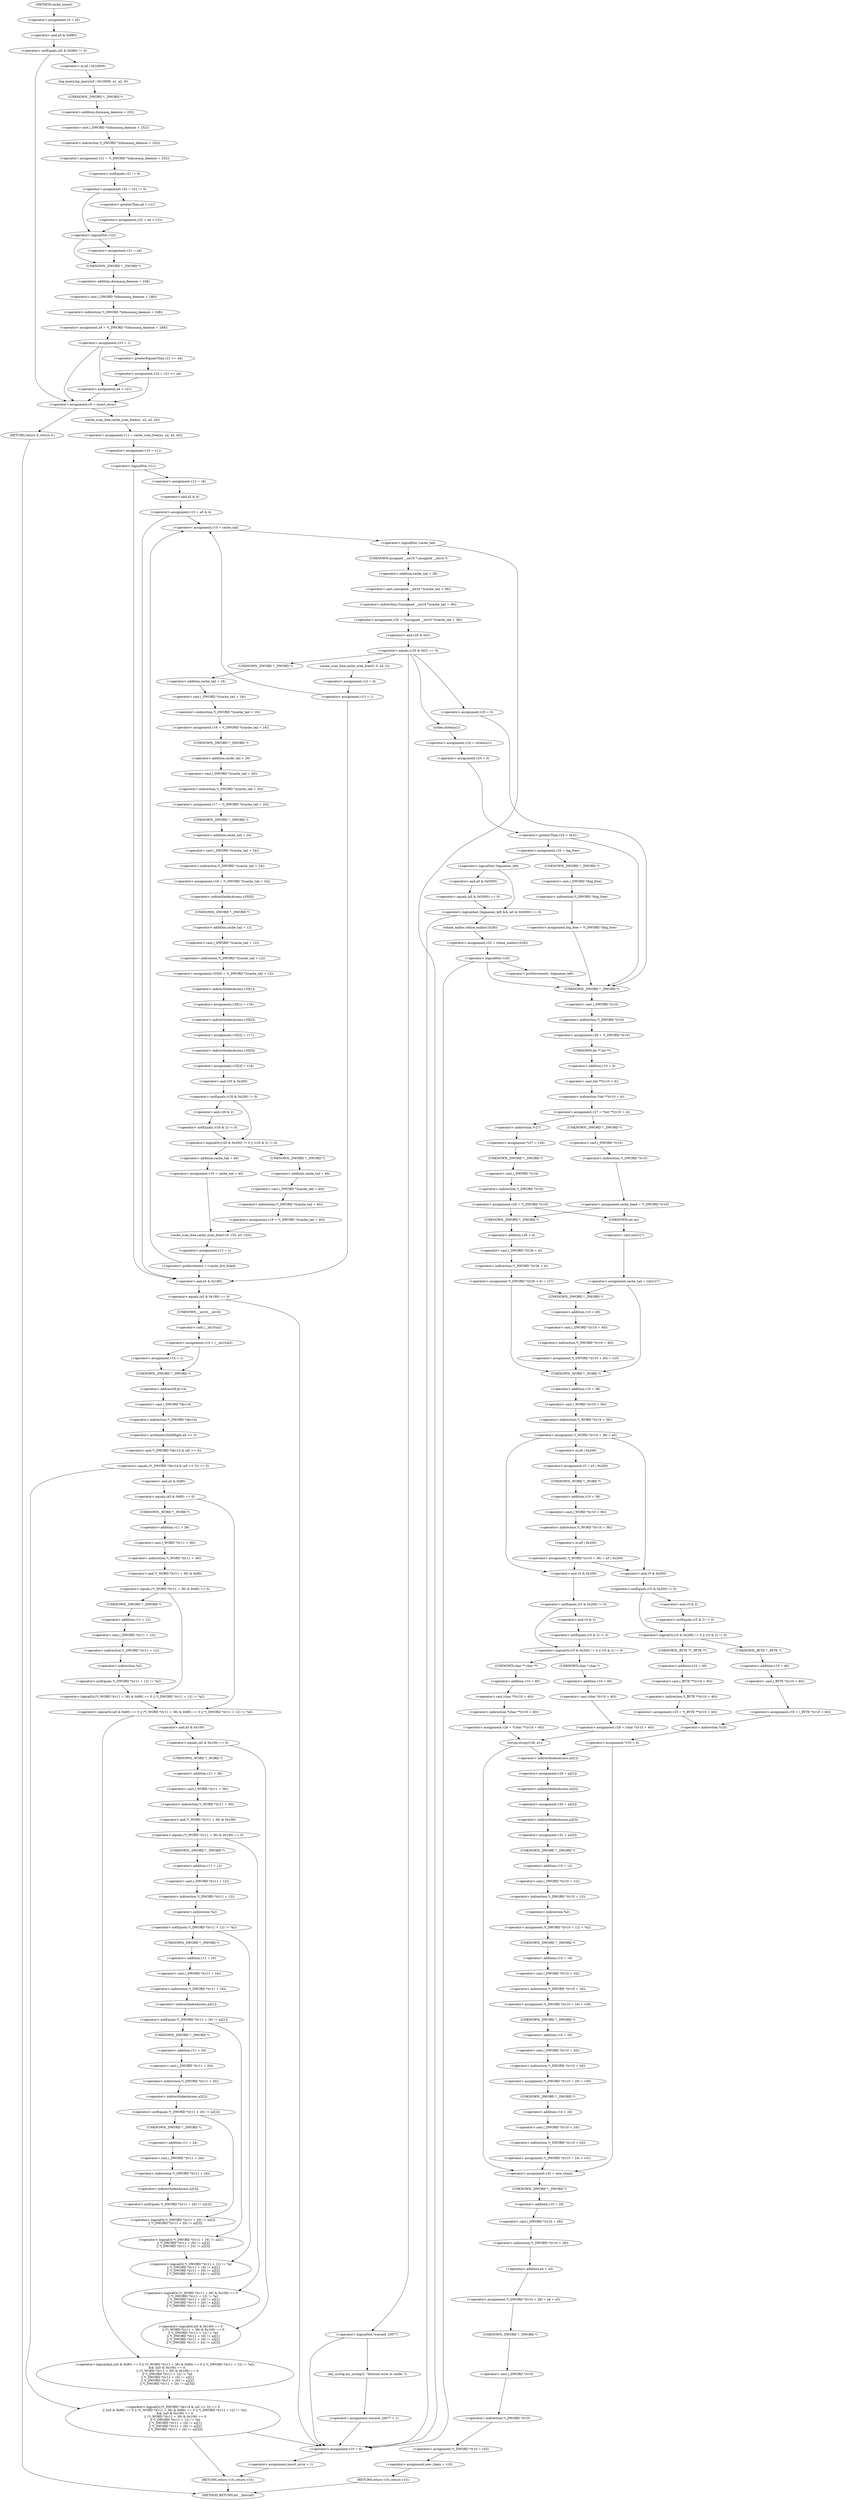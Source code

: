 digraph cache_insert {  
"1000160" [label = "(<operator>.assignment,v5 = a5)" ]
"1000164" [label = "(<operator>.notEquals,(a5 & 0x980) != 0)" ]
"1000165" [label = "(<operator>.and,a5 & 0x980)" ]
"1000170" [label = "(log_query,log_query(a5 | 0x10000, a1, a2, 0))" ]
"1000171" [label = "(<operator>.or,a5 | 0x10000)" ]
"1000177" [label = "(<operator>.assignment,v21 = *(_DWORD *)(dnsmasq_daemon + 252))" ]
"1000179" [label = "(<operator>.indirection,*(_DWORD *)(dnsmasq_daemon + 252))" ]
"1000180" [label = "(<operator>.cast,(_DWORD *)(dnsmasq_daemon + 252))" ]
"1000181" [label = "(UNKNOWN,_DWORD *,_DWORD *)" ]
"1000182" [label = "(<operator>.addition,dnsmasq_daemon + 252)" ]
"1000185" [label = "(<operator>.assignment,v22 = v21 != 0)" ]
"1000187" [label = "(<operator>.notEquals,v21 != 0)" ]
"1000192" [label = "(<operator>.assignment,v22 = a4 > v21)" ]
"1000194" [label = "(<operator>.greaterThan,a4 > v21)" ]
"1000198" [label = "(<operator>.logicalNot,!v22)" ]
"1000200" [label = "(<operator>.assignment,v21 = a4)" ]
"1000203" [label = "(<operator>.assignment,a4 = *(_DWORD *)(dnsmasq_daemon + 248))" ]
"1000205" [label = "(<operator>.indirection,*(_DWORD *)(dnsmasq_daemon + 248))" ]
"1000206" [label = "(<operator>.cast,(_DWORD *)(dnsmasq_daemon + 248))" ]
"1000207" [label = "(UNKNOWN,_DWORD *,_DWORD *)" ]
"1000208" [label = "(<operator>.addition,dnsmasq_daemon + 248)" ]
"1000211" [label = "(<operator>.assignment,v23 = 1)" ]
"1000216" [label = "(<operator>.assignment,v23 = v21 >= a4)" ]
"1000218" [label = "(<operator>.greaterEqualsThan,v21 >= a4)" ]
"1000223" [label = "(<operator>.assignment,a4 = v21)" ]
"1000226" [label = "(<operator>.assignment,v9 = insert_error)" ]
"1000231" [label = "(RETURN,return 0;,return 0;)" ]
"1000233" [label = "(<operator>.assignment,v11 = cache_scan_free(a1, a2, a3, a5))" ]
"1000235" [label = "(cache_scan_free,cache_scan_free(a1, a2, a3, a5))" ]
"1000240" [label = "(<operator>.assignment,v10 = v11)" ]
"1000244" [label = "(<operator>.logicalNot,!v11)" ]
"1000247" [label = "(<operator>.assignment,v12 = v9)" ]
"1000250" [label = "(<operator>.assignment,v13 = a5 & 4)" ]
"1000252" [label = "(<operator>.and,a5 & 4)" ]
"1000258" [label = "(<operator>.assignment,v10 = cache_tail)" ]
"1000262" [label = "(<operator>.logicalNot,!cache_tail)" ]
"1000265" [label = "(<operator>.assignment,v20 = *(unsigned __int16 *)(cache_tail + 36))" ]
"1000267" [label = "(<operator>.indirection,*(unsigned __int16 *)(cache_tail + 36))" ]
"1000268" [label = "(<operator>.cast,(unsigned __int16 *)(cache_tail + 36))" ]
"1000269" [label = "(UNKNOWN,unsigned __int16 *,unsigned __int16 *)" ]
"1000270" [label = "(<operator>.addition,cache_tail + 36)" ]
"1000274" [label = "(<operator>.equals,(v20 & 0xC) == 0)" ]
"1000275" [label = "(<operator>.and,v20 & 0xC)" ]
"1000283" [label = "(<operator>.assignment,v24 = strlen(a1))" ]
"1000285" [label = "(strlen,strlen(a1))" ]
"1000287" [label = "(<operator>.assignment,v25 = 0)" ]
"1000291" [label = "(<operator>.greaterThan,v24 > 0x31)" ]
"1000295" [label = "(<operator>.assignment,v25 = big_free)" ]
"1000301" [label = "(<operator>.assignment,big_free = *(_DWORD *)big_free)" ]
"1000303" [label = "(<operator>.indirection,*(_DWORD *)big_free)" ]
"1000304" [label = "(<operator>.cast,(_DWORD *)big_free)" ]
"1000305" [label = "(UNKNOWN,_DWORD *,_DWORD *)" ]
"1000310" [label = "(<operator>.logicalAnd,!bignames_left && (a5 & 0x5000) == 0)" ]
"1000311" [label = "(<operator>.logicalNot,!bignames_left)" ]
"1000313" [label = "(<operator>.equals,(a5 & 0x5000) == 0)" ]
"1000314" [label = "(<operator>.and,a5 & 0x5000)" ]
"1000319" [label = "(<operator>.assignment,v25 = whine_malloc(1028))" ]
"1000321" [label = "(whine_malloc,whine_malloc(1028))" ]
"1000324" [label = "(<operator>.logicalNot,!v25)" ]
"1000329" [label = "(<operator>.preDecrement,--bignames_left)" ]
"1000333" [label = "(<operator>.assignment,v25 = 0)" ]
"1000336" [label = "(<operator>.assignment,v26 = *(_DWORD *)v10)" ]
"1000338" [label = "(<operator>.indirection,*(_DWORD *)v10)" ]
"1000339" [label = "(<operator>.cast,(_DWORD *)v10)" ]
"1000340" [label = "(UNKNOWN,_DWORD *,_DWORD *)" ]
"1000342" [label = "(<operator>.assignment,v27 = *(int **)(v10 + 4))" ]
"1000344" [label = "(<operator>.indirection,*(int **)(v10 + 4))" ]
"1000345" [label = "(<operator>.cast,(int **)(v10 + 4))" ]
"1000346" [label = "(UNKNOWN,int **,int **)" ]
"1000347" [label = "(<operator>.addition,v10 + 4)" ]
"1000353" [label = "(<operator>.assignment,*v27 = v26)" ]
"1000354" [label = "(<operator>.indirection,*v27)" ]
"1000357" [label = "(<operator>.assignment,v26 = *(_DWORD *)v10)" ]
"1000359" [label = "(<operator>.indirection,*(_DWORD *)v10)" ]
"1000360" [label = "(<operator>.cast,(_DWORD *)v10)" ]
"1000361" [label = "(UNKNOWN,_DWORD *,_DWORD *)" ]
"1000365" [label = "(<operator>.assignment,cache_head = *(_DWORD *)v10)" ]
"1000367" [label = "(<operator>.indirection,*(_DWORD *)v10)" ]
"1000368" [label = "(<operator>.cast,(_DWORD *)v10)" ]
"1000369" [label = "(UNKNOWN,_DWORD *,_DWORD *)" ]
"1000373" [label = "(<operator>.assignment,*(_DWORD *)(v26 + 4) = v27)" ]
"1000374" [label = "(<operator>.indirection,*(_DWORD *)(v26 + 4))" ]
"1000375" [label = "(<operator>.cast,(_DWORD *)(v26 + 4))" ]
"1000376" [label = "(UNKNOWN,_DWORD *,_DWORD *)" ]
"1000377" [label = "(<operator>.addition,v26 + 4)" ]
"1000382" [label = "(<operator>.assignment,cache_tail = (int)v27)" ]
"1000384" [label = "(<operator>.cast,(int)v27)" ]
"1000385" [label = "(UNKNOWN,int,int)" ]
"1000389" [label = "(<operator>.assignment,*(_DWORD *)(v10 + 40) = v25)" ]
"1000390" [label = "(<operator>.indirection,*(_DWORD *)(v10 + 40))" ]
"1000391" [label = "(<operator>.cast,(_DWORD *)(v10 + 40))" ]
"1000392" [label = "(UNKNOWN,_DWORD *,_DWORD *)" ]
"1000393" [label = "(<operator>.addition,v10 + 40)" ]
"1000397" [label = "(<operator>.assignment,*(_WORD *)(v10 + 36) = a5)" ]
"1000398" [label = "(<operator>.indirection,*(_WORD *)(v10 + 36))" ]
"1000399" [label = "(<operator>.cast,(_WORD *)(v10 + 36))" ]
"1000400" [label = "(UNKNOWN,_WORD *,_WORD *)" ]
"1000401" [label = "(<operator>.addition,v10 + 36)" ]
"1000408" [label = "(<operator>.assignment,v5 = a5 | 0x200)" ]
"1000410" [label = "(<operator>.or,a5 | 0x200)" ]
"1000413" [label = "(<operator>.assignment,*(_WORD *)(v10 + 36) = a5 | 0x200)" ]
"1000414" [label = "(<operator>.indirection,*(_WORD *)(v10 + 36))" ]
"1000415" [label = "(<operator>.cast,(_WORD *)(v10 + 36))" ]
"1000416" [label = "(UNKNOWN,_WORD *,_WORD *)" ]
"1000417" [label = "(<operator>.addition,v10 + 36)" ]
"1000420" [label = "(<operator>.or,a5 | 0x200)" ]
"1000427" [label = "(<operator>.logicalOr,(v5 & 0x200) != 0 || (v5 & 2) != 0)" ]
"1000428" [label = "(<operator>.notEquals,(v5 & 0x200) != 0)" ]
"1000429" [label = "(<operator>.and,v5 & 0x200)" ]
"1000433" [label = "(<operator>.notEquals,(v5 & 2) != 0)" ]
"1000434" [label = "(<operator>.and,v5 & 2)" ]
"1000438" [label = "(<operator>.assignment,v28 = *(char **)(v10 + 40))" ]
"1000440" [label = "(<operator>.indirection,*(char **)(v10 + 40))" ]
"1000441" [label = "(<operator>.cast,(char **)(v10 + 40))" ]
"1000442" [label = "(UNKNOWN,char **,char **)" ]
"1000443" [label = "(<operator>.addition,v10 + 40)" ]
"1000447" [label = "(<operator>.assignment,v28 = (char *)(v10 + 40))" ]
"1000449" [label = "(<operator>.cast,(char *)(v10 + 40))" ]
"1000450" [label = "(UNKNOWN,char *,char *)" ]
"1000451" [label = "(<operator>.addition,v10 + 40)" ]
"1000454" [label = "(strcpy,strcpy(v28, a1))" ]
"1000460" [label = "(<operator>.logicalOr,(v5 & 0x200) != 0 || (v5 & 2) != 0)" ]
"1000461" [label = "(<operator>.notEquals,(v5 & 0x200) != 0)" ]
"1000462" [label = "(<operator>.and,v5 & 0x200)" ]
"1000466" [label = "(<operator>.notEquals,(v5 & 2) != 0)" ]
"1000467" [label = "(<operator>.and,v5 & 2)" ]
"1000471" [label = "(<operator>.assignment,v33 = *(_BYTE **)(v10 + 40))" ]
"1000473" [label = "(<operator>.indirection,*(_BYTE **)(v10 + 40))" ]
"1000474" [label = "(<operator>.cast,(_BYTE **)(v10 + 40))" ]
"1000475" [label = "(UNKNOWN,_BYTE **,_BYTE **)" ]
"1000476" [label = "(<operator>.addition,v10 + 40)" ]
"1000480" [label = "(<operator>.assignment,v33 = (_BYTE *)(v10 + 40))" ]
"1000482" [label = "(<operator>.cast,(_BYTE *)(v10 + 40))" ]
"1000483" [label = "(UNKNOWN,_BYTE *,_BYTE *)" ]
"1000484" [label = "(<operator>.addition,v10 + 40)" ]
"1000487" [label = "(<operator>.assignment,*v33 = 0)" ]
"1000488" [label = "(<operator>.indirection,*v33)" ]
"1000494" [label = "(<operator>.assignment,v29 = a2[1])" ]
"1000496" [label = "(<operator>.indirectIndexAccess,a2[1])" ]
"1000499" [label = "(<operator>.assignment,v30 = a2[2])" ]
"1000501" [label = "(<operator>.indirectIndexAccess,a2[2])" ]
"1000504" [label = "(<operator>.assignment,v31 = a2[3])" ]
"1000506" [label = "(<operator>.indirectIndexAccess,a2[3])" ]
"1000509" [label = "(<operator>.assignment,*(_DWORD *)(v10 + 12) = *a2)" ]
"1000510" [label = "(<operator>.indirection,*(_DWORD *)(v10 + 12))" ]
"1000511" [label = "(<operator>.cast,(_DWORD *)(v10 + 12))" ]
"1000512" [label = "(UNKNOWN,_DWORD *,_DWORD *)" ]
"1000513" [label = "(<operator>.addition,v10 + 12)" ]
"1000516" [label = "(<operator>.indirection,*a2)" ]
"1000518" [label = "(<operator>.assignment,*(_DWORD *)(v10 + 16) = v29)" ]
"1000519" [label = "(<operator>.indirection,*(_DWORD *)(v10 + 16))" ]
"1000520" [label = "(<operator>.cast,(_DWORD *)(v10 + 16))" ]
"1000521" [label = "(UNKNOWN,_DWORD *,_DWORD *)" ]
"1000522" [label = "(<operator>.addition,v10 + 16)" ]
"1000526" [label = "(<operator>.assignment,*(_DWORD *)(v10 + 20) = v30)" ]
"1000527" [label = "(<operator>.indirection,*(_DWORD *)(v10 + 20))" ]
"1000528" [label = "(<operator>.cast,(_DWORD *)(v10 + 20))" ]
"1000529" [label = "(UNKNOWN,_DWORD *,_DWORD *)" ]
"1000530" [label = "(<operator>.addition,v10 + 20)" ]
"1000534" [label = "(<operator>.assignment,*(_DWORD *)(v10 + 24) = v31)" ]
"1000535" [label = "(<operator>.indirection,*(_DWORD *)(v10 + 24))" ]
"1000536" [label = "(<operator>.cast,(_DWORD *)(v10 + 24))" ]
"1000537" [label = "(UNKNOWN,_DWORD *,_DWORD *)" ]
"1000538" [label = "(<operator>.addition,v10 + 24)" ]
"1000542" [label = "(<operator>.assignment,v32 = new_chain)" ]
"1000545" [label = "(<operator>.assignment,*(_DWORD *)(v10 + 28) = a4 + a3)" ]
"1000546" [label = "(<operator>.indirection,*(_DWORD *)(v10 + 28))" ]
"1000547" [label = "(<operator>.cast,(_DWORD *)(v10 + 28))" ]
"1000548" [label = "(UNKNOWN,_DWORD *,_DWORD *)" ]
"1000549" [label = "(<operator>.addition,v10 + 28)" ]
"1000552" [label = "(<operator>.addition,a4 + a3)" ]
"1000555" [label = "(<operator>.assignment,*(_DWORD *)v10 = v32)" ]
"1000556" [label = "(<operator>.indirection,*(_DWORD *)v10)" ]
"1000557" [label = "(<operator>.cast,(_DWORD *)v10)" ]
"1000558" [label = "(UNKNOWN,_DWORD *,_DWORD *)" ]
"1000561" [label = "(<operator>.assignment,new_chain = v10)" ]
"1000564" [label = "(RETURN,return v10;,return v10;)" ]
"1000570" [label = "(<operator>.logicalNot,!warned_10977)" ]
"1000573" [label = "(my_syslog,my_syslog(3, \"Internal error in cache.\"))" ]
"1000576" [label = "(<operator>.assignment,warned_10977 = 1)" ]
"1000583" [label = "(<operator>.assignment,v16 = *(_DWORD *)(cache_tail + 16))" ]
"1000585" [label = "(<operator>.indirection,*(_DWORD *)(cache_tail + 16))" ]
"1000586" [label = "(<operator>.cast,(_DWORD *)(cache_tail + 16))" ]
"1000587" [label = "(UNKNOWN,_DWORD *,_DWORD *)" ]
"1000588" [label = "(<operator>.addition,cache_tail + 16)" ]
"1000591" [label = "(<operator>.assignment,v17 = *(_DWORD *)(cache_tail + 20))" ]
"1000593" [label = "(<operator>.indirection,*(_DWORD *)(cache_tail + 20))" ]
"1000594" [label = "(<operator>.cast,(_DWORD *)(cache_tail + 20))" ]
"1000595" [label = "(UNKNOWN,_DWORD *,_DWORD *)" ]
"1000596" [label = "(<operator>.addition,cache_tail + 20)" ]
"1000599" [label = "(<operator>.assignment,v18 = *(_DWORD *)(cache_tail + 24))" ]
"1000601" [label = "(<operator>.indirection,*(_DWORD *)(cache_tail + 24))" ]
"1000602" [label = "(<operator>.cast,(_DWORD *)(cache_tail + 24))" ]
"1000603" [label = "(UNKNOWN,_DWORD *,_DWORD *)" ]
"1000604" [label = "(<operator>.addition,cache_tail + 24)" ]
"1000607" [label = "(<operator>.assignment,v35[0] = *(_DWORD *)(cache_tail + 12))" ]
"1000608" [label = "(<operator>.indirectIndexAccess,v35[0])" ]
"1000611" [label = "(<operator>.indirection,*(_DWORD *)(cache_tail + 12))" ]
"1000612" [label = "(<operator>.cast,(_DWORD *)(cache_tail + 12))" ]
"1000613" [label = "(UNKNOWN,_DWORD *,_DWORD *)" ]
"1000614" [label = "(<operator>.addition,cache_tail + 12)" ]
"1000617" [label = "(<operator>.assignment,v35[1] = v16)" ]
"1000618" [label = "(<operator>.indirectIndexAccess,v35[1])" ]
"1000622" [label = "(<operator>.assignment,v35[2] = v17)" ]
"1000623" [label = "(<operator>.indirectIndexAccess,v35[2])" ]
"1000627" [label = "(<operator>.assignment,v35[3] = v18)" ]
"1000628" [label = "(<operator>.indirectIndexAccess,v35[3])" ]
"1000633" [label = "(<operator>.logicalOr,(v20 & 0x200) != 0 || (v20 & 2) != 0)" ]
"1000634" [label = "(<operator>.notEquals,(v20 & 0x200) != 0)" ]
"1000635" [label = "(<operator>.and,v20 & 0x200)" ]
"1000639" [label = "(<operator>.notEquals,(v20 & 2) != 0)" ]
"1000640" [label = "(<operator>.and,v20 & 2)" ]
"1000644" [label = "(<operator>.assignment,v19 = *(_DWORD *)(cache_tail + 40))" ]
"1000646" [label = "(<operator>.indirection,*(_DWORD *)(cache_tail + 40))" ]
"1000647" [label = "(<operator>.cast,(_DWORD *)(cache_tail + 40))" ]
"1000648" [label = "(UNKNOWN,_DWORD *,_DWORD *)" ]
"1000649" [label = "(<operator>.addition,cache_tail + 40)" ]
"1000653" [label = "(<operator>.assignment,v19 = cache_tail + 40)" ]
"1000655" [label = "(<operator>.addition,cache_tail + 40)" ]
"1000658" [label = "(cache_scan_free,cache_scan_free(v19, v35, a3, v20))" ]
"1000663" [label = "(<operator>.assignment,v12 = 1)" ]
"1000666" [label = "(<operator>.preIncrement,++cache_live_freed)" ]
"1000670" [label = "(cache_scan_free,cache_scan_free(0, 0, a3, 0))" ]
"1000675" [label = "(<operator>.assignment,v12 = 0)" ]
"1000678" [label = "(<operator>.assignment,v13 = 1)" ]
"1000682" [label = "(<operator>.equals,(a5 & 0x180) == 0)" ]
"1000683" [label = "(<operator>.and,a5 & 0x180)" ]
"1000688" [label = "(<operator>.assignment,v14 = (__int16)a2)" ]
"1000690" [label = "(<operator>.cast,(__int16)a2)" ]
"1000691" [label = "(UNKNOWN,__int16,__int16)" ]
"1000695" [label = "(<operator>.assignment,v14 = 1)" ]
"1000699" [label = "(<operator>.logicalOr,(*(_DWORD *)&v14 & (a5 >> 3)) == 0\n    || ((a5 & 0x80) == 0 || (*(_WORD *)(v11 + 36) & 0x80) == 0 || *(_DWORD *)(v11 + 12) != *a2)\n    && ((a5 & 0x100) == 0\n     || (*(_WORD *)(v11 + 36) & 0x100) == 0\n     || *(_DWORD *)(v11 + 12) != *a2\n     || *(_DWORD *)(v11 + 16) != a2[1]\n     || *(_DWORD *)(v11 + 20) != a2[2]\n     || *(_DWORD *)(v11 + 24) != a2[3]))" ]
"1000700" [label = "(<operator>.equals,(*(_DWORD *)&v14 & (a5 >> 3)) == 0)" ]
"1000701" [label = "(<operator>.and,*(_DWORD *)&v14 & (a5 >> 3))" ]
"1000702" [label = "(<operator>.indirection,*(_DWORD *)&v14)" ]
"1000703" [label = "(<operator>.cast,(_DWORD *)&v14)" ]
"1000704" [label = "(UNKNOWN,_DWORD *,_DWORD *)" ]
"1000705" [label = "(<operator>.addressOf,&v14)" ]
"1000707" [label = "(<operator>.arithmeticShiftRight,a5 >> 3)" ]
"1000711" [label = "(<operator>.logicalAnd,((a5 & 0x80) == 0 || (*(_WORD *)(v11 + 36) & 0x80) == 0 || *(_DWORD *)(v11 + 12) != *a2)\n    && ((a5 & 0x100) == 0\n     || (*(_WORD *)(v11 + 36) & 0x100) == 0\n     || *(_DWORD *)(v11 + 12) != *a2\n     || *(_DWORD *)(v11 + 16) != a2[1]\n     || *(_DWORD *)(v11 + 20) != a2[2]\n     || *(_DWORD *)(v11 + 24) != a2[3]))" ]
"1000712" [label = "(<operator>.logicalOr,(a5 & 0x80) == 0 || (*(_WORD *)(v11 + 36) & 0x80) == 0 || *(_DWORD *)(v11 + 12) != *a2)" ]
"1000713" [label = "(<operator>.equals,(a5 & 0x80) == 0)" ]
"1000714" [label = "(<operator>.and,a5 & 0x80)" ]
"1000718" [label = "(<operator>.logicalOr,(*(_WORD *)(v11 + 36) & 0x80) == 0 || *(_DWORD *)(v11 + 12) != *a2)" ]
"1000719" [label = "(<operator>.equals,(*(_WORD *)(v11 + 36) & 0x80) == 0)" ]
"1000720" [label = "(<operator>.and,*(_WORD *)(v11 + 36) & 0x80)" ]
"1000721" [label = "(<operator>.indirection,*(_WORD *)(v11 + 36))" ]
"1000722" [label = "(<operator>.cast,(_WORD *)(v11 + 36))" ]
"1000723" [label = "(UNKNOWN,_WORD *,_WORD *)" ]
"1000724" [label = "(<operator>.addition,v11 + 36)" ]
"1000729" [label = "(<operator>.notEquals,*(_DWORD *)(v11 + 12) != *a2)" ]
"1000730" [label = "(<operator>.indirection,*(_DWORD *)(v11 + 12))" ]
"1000731" [label = "(<operator>.cast,(_DWORD *)(v11 + 12))" ]
"1000732" [label = "(UNKNOWN,_DWORD *,_DWORD *)" ]
"1000733" [label = "(<operator>.addition,v11 + 12)" ]
"1000736" [label = "(<operator>.indirection,*a2)" ]
"1000738" [label = "(<operator>.logicalOr,(a5 & 0x100) == 0\n     || (*(_WORD *)(v11 + 36) & 0x100) == 0\n     || *(_DWORD *)(v11 + 12) != *a2\n     || *(_DWORD *)(v11 + 16) != a2[1]\n     || *(_DWORD *)(v11 + 20) != a2[2]\n     || *(_DWORD *)(v11 + 24) != a2[3])" ]
"1000739" [label = "(<operator>.equals,(a5 & 0x100) == 0)" ]
"1000740" [label = "(<operator>.and,a5 & 0x100)" ]
"1000744" [label = "(<operator>.logicalOr,(*(_WORD *)(v11 + 36) & 0x100) == 0\n     || *(_DWORD *)(v11 + 12) != *a2\n     || *(_DWORD *)(v11 + 16) != a2[1]\n     || *(_DWORD *)(v11 + 20) != a2[2]\n     || *(_DWORD *)(v11 + 24) != a2[3])" ]
"1000745" [label = "(<operator>.equals,(*(_WORD *)(v11 + 36) & 0x100) == 0)" ]
"1000746" [label = "(<operator>.and,*(_WORD *)(v11 + 36) & 0x100)" ]
"1000747" [label = "(<operator>.indirection,*(_WORD *)(v11 + 36))" ]
"1000748" [label = "(<operator>.cast,(_WORD *)(v11 + 36))" ]
"1000749" [label = "(UNKNOWN,_WORD *,_WORD *)" ]
"1000750" [label = "(<operator>.addition,v11 + 36)" ]
"1000755" [label = "(<operator>.logicalOr,*(_DWORD *)(v11 + 12) != *a2\n     || *(_DWORD *)(v11 + 16) != a2[1]\n     || *(_DWORD *)(v11 + 20) != a2[2]\n     || *(_DWORD *)(v11 + 24) != a2[3])" ]
"1000756" [label = "(<operator>.notEquals,*(_DWORD *)(v11 + 12) != *a2)" ]
"1000757" [label = "(<operator>.indirection,*(_DWORD *)(v11 + 12))" ]
"1000758" [label = "(<operator>.cast,(_DWORD *)(v11 + 12))" ]
"1000759" [label = "(UNKNOWN,_DWORD *,_DWORD *)" ]
"1000760" [label = "(<operator>.addition,v11 + 12)" ]
"1000763" [label = "(<operator>.indirection,*a2)" ]
"1000765" [label = "(<operator>.logicalOr,*(_DWORD *)(v11 + 16) != a2[1]\n     || *(_DWORD *)(v11 + 20) != a2[2]\n     || *(_DWORD *)(v11 + 24) != a2[3])" ]
"1000766" [label = "(<operator>.notEquals,*(_DWORD *)(v11 + 16) != a2[1])" ]
"1000767" [label = "(<operator>.indirection,*(_DWORD *)(v11 + 16))" ]
"1000768" [label = "(<operator>.cast,(_DWORD *)(v11 + 16))" ]
"1000769" [label = "(UNKNOWN,_DWORD *,_DWORD *)" ]
"1000770" [label = "(<operator>.addition,v11 + 16)" ]
"1000773" [label = "(<operator>.indirectIndexAccess,a2[1])" ]
"1000776" [label = "(<operator>.logicalOr,*(_DWORD *)(v11 + 20) != a2[2]\n     || *(_DWORD *)(v11 + 24) != a2[3])" ]
"1000777" [label = "(<operator>.notEquals,*(_DWORD *)(v11 + 20) != a2[2])" ]
"1000778" [label = "(<operator>.indirection,*(_DWORD *)(v11 + 20))" ]
"1000779" [label = "(<operator>.cast,(_DWORD *)(v11 + 20))" ]
"1000780" [label = "(UNKNOWN,_DWORD *,_DWORD *)" ]
"1000781" [label = "(<operator>.addition,v11 + 20)" ]
"1000784" [label = "(<operator>.indirectIndexAccess,a2[2])" ]
"1000787" [label = "(<operator>.notEquals,*(_DWORD *)(v11 + 24) != a2[3])" ]
"1000788" [label = "(<operator>.indirection,*(_DWORD *)(v11 + 24))" ]
"1000789" [label = "(<operator>.cast,(_DWORD *)(v11 + 24))" ]
"1000790" [label = "(UNKNOWN,_DWORD *,_DWORD *)" ]
"1000791" [label = "(<operator>.addition,v11 + 24)" ]
"1000794" [label = "(<operator>.indirectIndexAccess,a2[3])" ]
"1000799" [label = "(<operator>.assignment,v10 = 0)" ]
"1000802" [label = "(<operator>.assignment,insert_error = 1)" ]
"1000805" [label = "(RETURN,return v10;,return v10;)" ]
"1000127" [label = "(METHOD,cache_insert)" ]
"1000807" [label = "(METHOD_RETURN,int __fastcall)" ]
  "1000160" -> "1000165" 
  "1000164" -> "1000171" 
  "1000164" -> "1000226" 
  "1000165" -> "1000164" 
  "1000170" -> "1000181" 
  "1000171" -> "1000170" 
  "1000177" -> "1000187" 
  "1000179" -> "1000177" 
  "1000180" -> "1000179" 
  "1000181" -> "1000182" 
  "1000182" -> "1000180" 
  "1000185" -> "1000194" 
  "1000185" -> "1000198" 
  "1000187" -> "1000185" 
  "1000192" -> "1000198" 
  "1000194" -> "1000192" 
  "1000198" -> "1000200" 
  "1000198" -> "1000207" 
  "1000200" -> "1000207" 
  "1000203" -> "1000211" 
  "1000205" -> "1000203" 
  "1000206" -> "1000205" 
  "1000207" -> "1000208" 
  "1000208" -> "1000206" 
  "1000211" -> "1000218" 
  "1000211" -> "1000223" 
  "1000211" -> "1000226" 
  "1000216" -> "1000223" 
  "1000216" -> "1000226" 
  "1000218" -> "1000216" 
  "1000223" -> "1000226" 
  "1000226" -> "1000231" 
  "1000226" -> "1000235" 
  "1000231" -> "1000807" 
  "1000233" -> "1000240" 
  "1000235" -> "1000233" 
  "1000240" -> "1000244" 
  "1000244" -> "1000247" 
  "1000244" -> "1000683" 
  "1000247" -> "1000252" 
  "1000250" -> "1000258" 
  "1000250" -> "1000683" 
  "1000252" -> "1000250" 
  "1000258" -> "1000262" 
  "1000262" -> "1000799" 
  "1000262" -> "1000269" 
  "1000265" -> "1000275" 
  "1000267" -> "1000265" 
  "1000268" -> "1000267" 
  "1000269" -> "1000270" 
  "1000270" -> "1000268" 
  "1000274" -> "1000285" 
  "1000274" -> "1000333" 
  "1000274" -> "1000570" 
  "1000274" -> "1000587" 
  "1000274" -> "1000670" 
  "1000275" -> "1000274" 
  "1000283" -> "1000287" 
  "1000285" -> "1000283" 
  "1000287" -> "1000291" 
  "1000291" -> "1000295" 
  "1000291" -> "1000340" 
  "1000295" -> "1000305" 
  "1000295" -> "1000311" 
  "1000301" -> "1000340" 
  "1000303" -> "1000301" 
  "1000304" -> "1000303" 
  "1000305" -> "1000304" 
  "1000310" -> "1000799" 
  "1000310" -> "1000321" 
  "1000311" -> "1000310" 
  "1000311" -> "1000314" 
  "1000313" -> "1000310" 
  "1000314" -> "1000313" 
  "1000319" -> "1000324" 
  "1000321" -> "1000319" 
  "1000324" -> "1000799" 
  "1000324" -> "1000329" 
  "1000324" -> "1000340" 
  "1000329" -> "1000340" 
  "1000333" -> "1000340" 
  "1000336" -> "1000346" 
  "1000338" -> "1000336" 
  "1000339" -> "1000338" 
  "1000340" -> "1000339" 
  "1000342" -> "1000354" 
  "1000342" -> "1000369" 
  "1000344" -> "1000342" 
  "1000345" -> "1000344" 
  "1000346" -> "1000347" 
  "1000347" -> "1000345" 
  "1000353" -> "1000361" 
  "1000354" -> "1000353" 
  "1000357" -> "1000376" 
  "1000357" -> "1000385" 
  "1000359" -> "1000357" 
  "1000360" -> "1000359" 
  "1000361" -> "1000360" 
  "1000365" -> "1000376" 
  "1000365" -> "1000385" 
  "1000367" -> "1000365" 
  "1000368" -> "1000367" 
  "1000369" -> "1000368" 
  "1000373" -> "1000392" 
  "1000373" -> "1000400" 
  "1000374" -> "1000373" 
  "1000375" -> "1000374" 
  "1000376" -> "1000377" 
  "1000377" -> "1000375" 
  "1000382" -> "1000392" 
  "1000382" -> "1000400" 
  "1000384" -> "1000382" 
  "1000385" -> "1000384" 
  "1000389" -> "1000400" 
  "1000390" -> "1000389" 
  "1000391" -> "1000390" 
  "1000392" -> "1000393" 
  "1000393" -> "1000391" 
  "1000397" -> "1000410" 
  "1000397" -> "1000429" 
  "1000397" -> "1000462" 
  "1000398" -> "1000397" 
  "1000399" -> "1000398" 
  "1000400" -> "1000401" 
  "1000401" -> "1000399" 
  "1000408" -> "1000416" 
  "1000410" -> "1000408" 
  "1000413" -> "1000429" 
  "1000413" -> "1000462" 
  "1000414" -> "1000420" 
  "1000415" -> "1000414" 
  "1000416" -> "1000417" 
  "1000417" -> "1000415" 
  "1000420" -> "1000413" 
  "1000427" -> "1000442" 
  "1000427" -> "1000450" 
  "1000428" -> "1000427" 
  "1000428" -> "1000434" 
  "1000429" -> "1000428" 
  "1000433" -> "1000427" 
  "1000434" -> "1000433" 
  "1000438" -> "1000454" 
  "1000440" -> "1000438" 
  "1000441" -> "1000440" 
  "1000442" -> "1000443" 
  "1000443" -> "1000441" 
  "1000447" -> "1000454" 
  "1000449" -> "1000447" 
  "1000450" -> "1000451" 
  "1000451" -> "1000449" 
  "1000454" -> "1000496" 
  "1000454" -> "1000542" 
  "1000460" -> "1000475" 
  "1000460" -> "1000483" 
  "1000461" -> "1000460" 
  "1000461" -> "1000467" 
  "1000462" -> "1000461" 
  "1000466" -> "1000460" 
  "1000467" -> "1000466" 
  "1000471" -> "1000488" 
  "1000473" -> "1000471" 
  "1000474" -> "1000473" 
  "1000475" -> "1000476" 
  "1000476" -> "1000474" 
  "1000480" -> "1000488" 
  "1000482" -> "1000480" 
  "1000483" -> "1000484" 
  "1000484" -> "1000482" 
  "1000487" -> "1000496" 
  "1000487" -> "1000542" 
  "1000488" -> "1000487" 
  "1000494" -> "1000501" 
  "1000496" -> "1000494" 
  "1000499" -> "1000506" 
  "1000501" -> "1000499" 
  "1000504" -> "1000512" 
  "1000506" -> "1000504" 
  "1000509" -> "1000521" 
  "1000510" -> "1000516" 
  "1000511" -> "1000510" 
  "1000512" -> "1000513" 
  "1000513" -> "1000511" 
  "1000516" -> "1000509" 
  "1000518" -> "1000529" 
  "1000519" -> "1000518" 
  "1000520" -> "1000519" 
  "1000521" -> "1000522" 
  "1000522" -> "1000520" 
  "1000526" -> "1000537" 
  "1000527" -> "1000526" 
  "1000528" -> "1000527" 
  "1000529" -> "1000530" 
  "1000530" -> "1000528" 
  "1000534" -> "1000542" 
  "1000535" -> "1000534" 
  "1000536" -> "1000535" 
  "1000537" -> "1000538" 
  "1000538" -> "1000536" 
  "1000542" -> "1000548" 
  "1000545" -> "1000558" 
  "1000546" -> "1000552" 
  "1000547" -> "1000546" 
  "1000548" -> "1000549" 
  "1000549" -> "1000547" 
  "1000552" -> "1000545" 
  "1000555" -> "1000561" 
  "1000556" -> "1000555" 
  "1000557" -> "1000556" 
  "1000558" -> "1000557" 
  "1000561" -> "1000564" 
  "1000564" -> "1000807" 
  "1000570" -> "1000573" 
  "1000570" -> "1000799" 
  "1000573" -> "1000576" 
  "1000576" -> "1000799" 
  "1000583" -> "1000595" 
  "1000585" -> "1000583" 
  "1000586" -> "1000585" 
  "1000587" -> "1000588" 
  "1000588" -> "1000586" 
  "1000591" -> "1000603" 
  "1000593" -> "1000591" 
  "1000594" -> "1000593" 
  "1000595" -> "1000596" 
  "1000596" -> "1000594" 
  "1000599" -> "1000608" 
  "1000601" -> "1000599" 
  "1000602" -> "1000601" 
  "1000603" -> "1000604" 
  "1000604" -> "1000602" 
  "1000607" -> "1000618" 
  "1000608" -> "1000613" 
  "1000611" -> "1000607" 
  "1000612" -> "1000611" 
  "1000613" -> "1000614" 
  "1000614" -> "1000612" 
  "1000617" -> "1000623" 
  "1000618" -> "1000617" 
  "1000622" -> "1000628" 
  "1000623" -> "1000622" 
  "1000627" -> "1000635" 
  "1000628" -> "1000627" 
  "1000633" -> "1000648" 
  "1000633" -> "1000655" 
  "1000634" -> "1000633" 
  "1000634" -> "1000640" 
  "1000635" -> "1000634" 
  "1000639" -> "1000633" 
  "1000640" -> "1000639" 
  "1000644" -> "1000658" 
  "1000646" -> "1000644" 
  "1000647" -> "1000646" 
  "1000648" -> "1000649" 
  "1000649" -> "1000647" 
  "1000653" -> "1000658" 
  "1000655" -> "1000653" 
  "1000658" -> "1000663" 
  "1000663" -> "1000666" 
  "1000666" -> "1000258" 
  "1000666" -> "1000683" 
  "1000670" -> "1000675" 
  "1000675" -> "1000678" 
  "1000678" -> "1000258" 
  "1000678" -> "1000683" 
  "1000682" -> "1000799" 
  "1000682" -> "1000691" 
  "1000683" -> "1000682" 
  "1000688" -> "1000704" 
  "1000688" -> "1000695" 
  "1000690" -> "1000688" 
  "1000691" -> "1000690" 
  "1000695" -> "1000704" 
  "1000699" -> "1000799" 
  "1000699" -> "1000805" 
  "1000700" -> "1000699" 
  "1000700" -> "1000714" 
  "1000701" -> "1000700" 
  "1000702" -> "1000707" 
  "1000703" -> "1000702" 
  "1000704" -> "1000705" 
  "1000705" -> "1000703" 
  "1000707" -> "1000701" 
  "1000711" -> "1000699" 
  "1000712" -> "1000711" 
  "1000712" -> "1000740" 
  "1000713" -> "1000723" 
  "1000713" -> "1000712" 
  "1000714" -> "1000713" 
  "1000718" -> "1000712" 
  "1000719" -> "1000732" 
  "1000719" -> "1000718" 
  "1000720" -> "1000719" 
  "1000721" -> "1000720" 
  "1000722" -> "1000721" 
  "1000723" -> "1000724" 
  "1000724" -> "1000722" 
  "1000729" -> "1000718" 
  "1000730" -> "1000736" 
  "1000731" -> "1000730" 
  "1000732" -> "1000733" 
  "1000733" -> "1000731" 
  "1000736" -> "1000729" 
  "1000738" -> "1000711" 
  "1000739" -> "1000749" 
  "1000739" -> "1000738" 
  "1000740" -> "1000739" 
  "1000744" -> "1000738" 
  "1000745" -> "1000759" 
  "1000745" -> "1000744" 
  "1000746" -> "1000745" 
  "1000747" -> "1000746" 
  "1000748" -> "1000747" 
  "1000749" -> "1000750" 
  "1000750" -> "1000748" 
  "1000755" -> "1000744" 
  "1000756" -> "1000769" 
  "1000756" -> "1000755" 
  "1000757" -> "1000763" 
  "1000758" -> "1000757" 
  "1000759" -> "1000760" 
  "1000760" -> "1000758" 
  "1000763" -> "1000756" 
  "1000765" -> "1000755" 
  "1000766" -> "1000780" 
  "1000766" -> "1000765" 
  "1000767" -> "1000773" 
  "1000768" -> "1000767" 
  "1000769" -> "1000770" 
  "1000770" -> "1000768" 
  "1000773" -> "1000766" 
  "1000776" -> "1000765" 
  "1000777" -> "1000790" 
  "1000777" -> "1000776" 
  "1000778" -> "1000784" 
  "1000779" -> "1000778" 
  "1000780" -> "1000781" 
  "1000781" -> "1000779" 
  "1000784" -> "1000777" 
  "1000787" -> "1000776" 
  "1000788" -> "1000794" 
  "1000789" -> "1000788" 
  "1000790" -> "1000791" 
  "1000791" -> "1000789" 
  "1000794" -> "1000787" 
  "1000799" -> "1000802" 
  "1000802" -> "1000805" 
  "1000805" -> "1000807" 
  "1000127" -> "1000160" 
}
